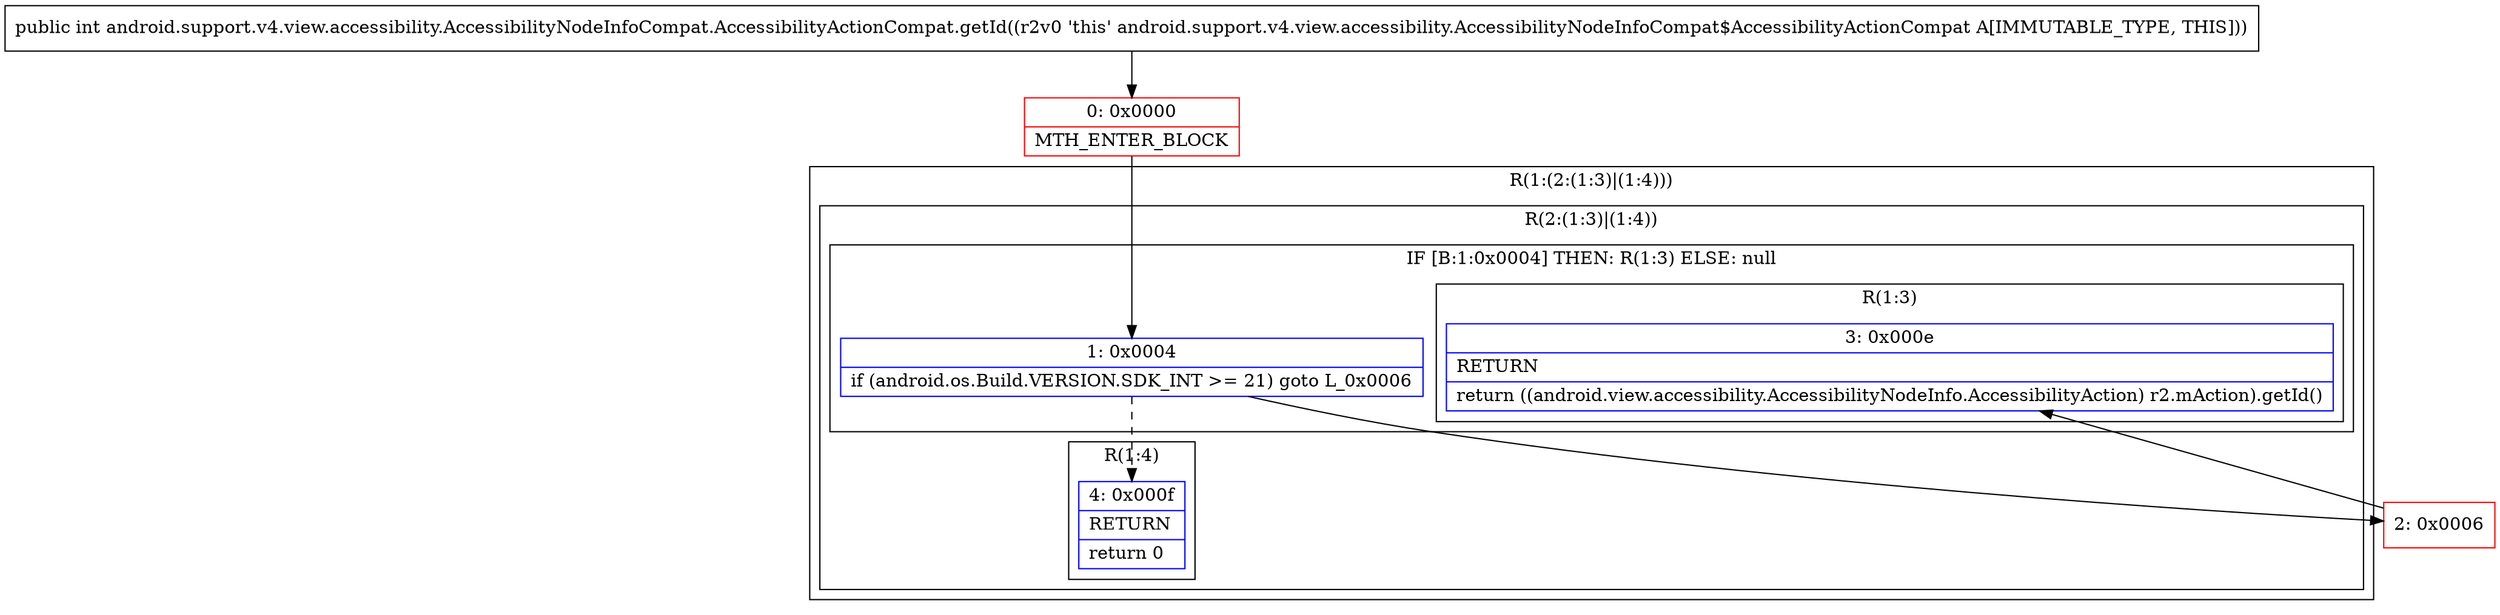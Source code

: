 digraph "CFG forandroid.support.v4.view.accessibility.AccessibilityNodeInfoCompat.AccessibilityActionCompat.getId()I" {
subgraph cluster_Region_80309589 {
label = "R(1:(2:(1:3)|(1:4)))";
node [shape=record,color=blue];
subgraph cluster_Region_666921736 {
label = "R(2:(1:3)|(1:4))";
node [shape=record,color=blue];
subgraph cluster_IfRegion_73593655 {
label = "IF [B:1:0x0004] THEN: R(1:3) ELSE: null";
node [shape=record,color=blue];
Node_1 [shape=record,label="{1\:\ 0x0004|if (android.os.Build.VERSION.SDK_INT \>= 21) goto L_0x0006\l}"];
subgraph cluster_Region_907023983 {
label = "R(1:3)";
node [shape=record,color=blue];
Node_3 [shape=record,label="{3\:\ 0x000e|RETURN\l|return ((android.view.accessibility.AccessibilityNodeInfo.AccessibilityAction) r2.mAction).getId()\l}"];
}
}
subgraph cluster_Region_2038199869 {
label = "R(1:4)";
node [shape=record,color=blue];
Node_4 [shape=record,label="{4\:\ 0x000f|RETURN\l|return 0\l}"];
}
}
}
Node_0 [shape=record,color=red,label="{0\:\ 0x0000|MTH_ENTER_BLOCK\l}"];
Node_2 [shape=record,color=red,label="{2\:\ 0x0006}"];
MethodNode[shape=record,label="{public int android.support.v4.view.accessibility.AccessibilityNodeInfoCompat.AccessibilityActionCompat.getId((r2v0 'this' android.support.v4.view.accessibility.AccessibilityNodeInfoCompat$AccessibilityActionCompat A[IMMUTABLE_TYPE, THIS])) }"];
MethodNode -> Node_0;
Node_1 -> Node_2;
Node_1 -> Node_4[style=dashed];
Node_0 -> Node_1;
Node_2 -> Node_3;
}

